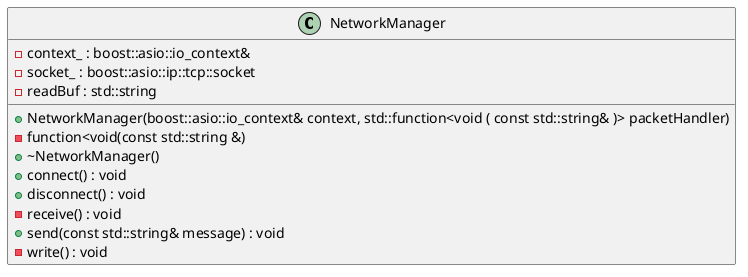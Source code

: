 @startuml NetworkManagerClass





/' Objects '/

class NetworkManager {
	+NetworkManager(boost::asio::io_context& context, std::function<void ( const std::string& )> packetHandler)
	-function<void(const std::string &)
	+~NetworkManager()
	-context_ : boost::asio::io_context&
	-socket_ : boost::asio::ip::tcp::socket
	-readBuf : std::string
	+connect() : void
	+disconnect() : void
	-receive() : void
	+send(const std::string& message) : void
	-write() : void
}

/' Inheritance relationships '/




/' Aggregation relationships '/





/' Nested objects '/



@enduml
